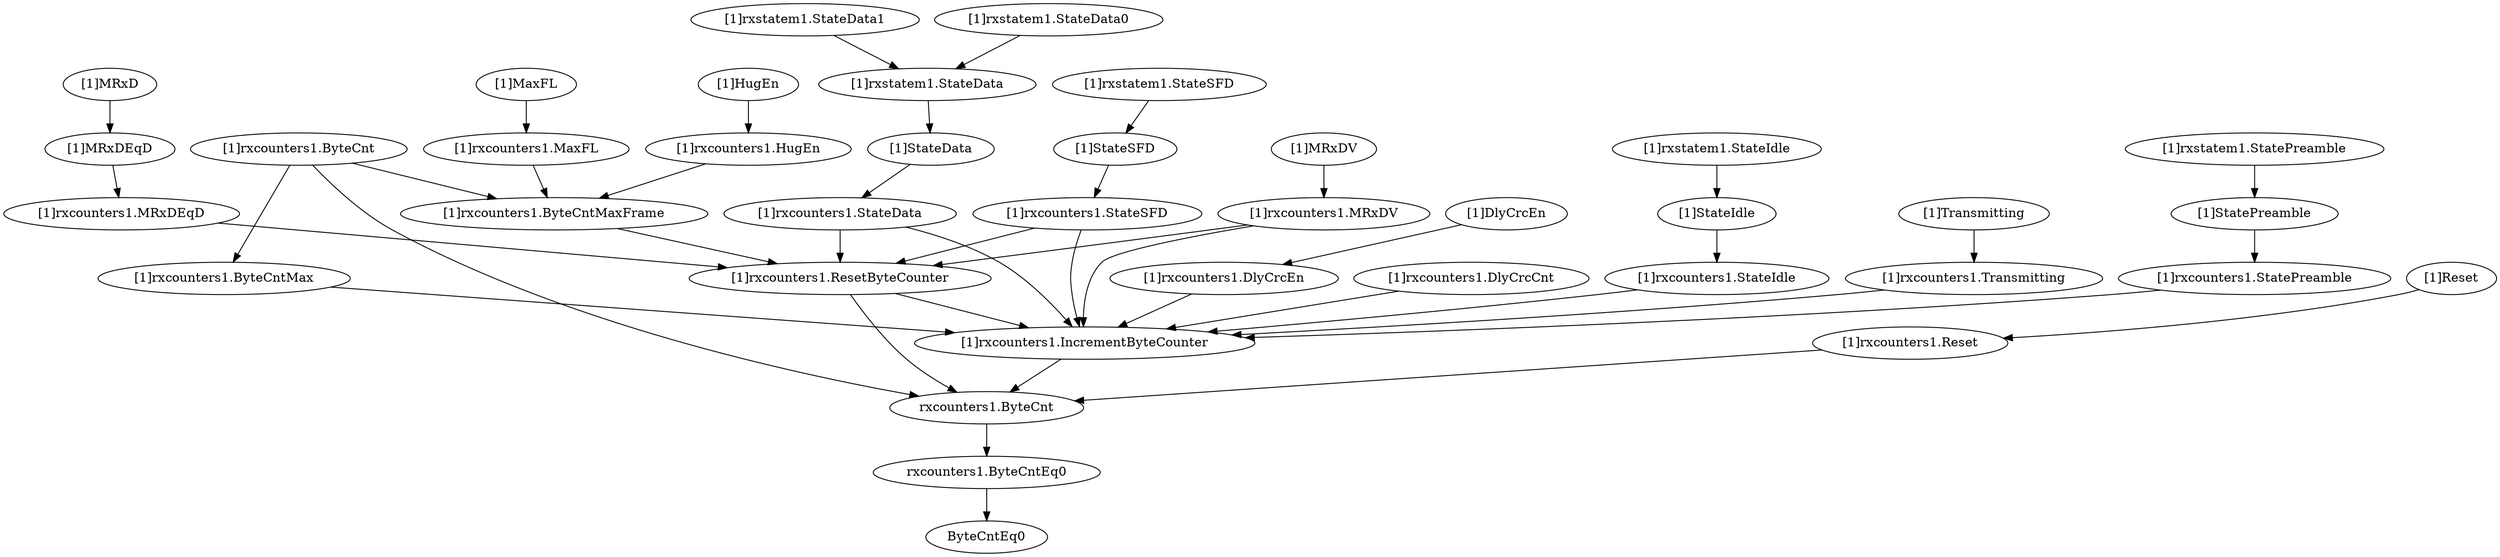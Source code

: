strict digraph "" {
	"[1]rxcounters1.ByteCnt"	 [complexity=24,
		importance=0.0620311405036,
		rank=0.00258463085432];
	"[1]rxcounters1.ByteCntMaxFrame"	 [complexity=20,
		importance=0.0492428311301,
		rank=0.00246214155651];
	"[1]rxcounters1.ByteCnt" -> "[1]rxcounters1.ByteCntMaxFrame";
	"[1]rxcounters1.ByteCntMax"	 [complexity=14,
		importance=0.037094299732,
		rank=0.002649592838];
	"[1]rxcounters1.ByteCnt" -> "[1]rxcounters1.ByteCntMax";
	"rxcounters1.ByteCnt"	 [complexity=2,
		importance=0.0209587659337,
		rank=0.0104793829669];
	"[1]rxcounters1.ByteCnt" -> "rxcounters1.ByteCnt";
	"[1]Transmitting"	 [complexity=14,
		importance=0.0404335258433,
		rank=0.00288810898881];
	"[1]rxcounters1.Transmitting"	 [complexity=14,
		importance=0.0374211296263,
		rank=0.00267293783045];
	"[1]Transmitting" -> "[1]rxcounters1.Transmitting";
	"[1]rxstatem1.StateData"	 [complexity=20,
		importance=0.055179151621,
		rank=0.00275895758105];
	"[1]StateData"	 [complexity=20,
		importance=0.048985104774,
		rank=0.0024492552387];
	"[1]rxstatem1.StateData" -> "[1]StateData";
	"[1]StatePreamble"	 [complexity=14,
		importance=0.0429343567724,
		rank=0.00306673976945];
	"[1]rxcounters1.StatePreamble"	 [complexity=14,
		importance=0.0387567489581,
		rank=0.00276833921129];
	"[1]StatePreamble" -> "[1]rxcounters1.StatePreamble";
	"[1]rxcounters1.MaxFL"	 [complexity=24,
		importance=0.0537614498525,
		rank=0.00224006041052];
	"[1]rxcounters1.MaxFL" -> "[1]rxcounters1.ByteCntMaxFrame";
	"[1]rxcounters1.StateData"	 [complexity=20,
		importance=0.0444245363967,
		rank=0.00222122681984];
	"[1]rxcounters1.IncrementByteCounter"	 [complexity=3,
		importance=0.0336556221566,
		rank=0.0112185407189];
	"[1]rxcounters1.StateData" -> "[1]rxcounters1.IncrementByteCounter";
	"[1]rxcounters1.ResetByteCounter"	 [complexity=14,
		importance=0.0412854505706,
		rank=0.00294896075504];
	"[1]rxcounters1.StateData" -> "[1]rxcounters1.ResetByteCounter";
	"[1]rxcounters1.ByteCntMaxFrame" -> "[1]rxcounters1.ResetByteCounter";
	"[1]rxcounters1.StatePreamble" -> "[1]rxcounters1.IncrementByteCounter";
	"[1]rxcounters1.Reset"	 [complexity=3,
		importance=0.0659283314525,
		rank=0.0219761104842];
	"[1]rxcounters1.Reset" -> "rxcounters1.ByteCnt";
	"[1]rxstatem1.StateData1"	 [complexity=23,
		importance=0.0627912348905,
		rank=0.00273005369089];
	"[1]rxstatem1.StateData1" -> "[1]rxstatem1.StateData";
	"[1]rxcounters1.MRxDEqD"	 [complexity=20,
		importance=0.0451047529679,
		rank=0.0022552376484];
	"[1]rxcounters1.MRxDEqD" -> "[1]rxcounters1.ResetByteCounter";
	"[1]MaxFL"	 [complexity=24,
		importance=0.0567738460696,
		rank=0.00236557691956];
	"[1]MaxFL" -> "[1]rxcounters1.MaxFL";
	"[1]rxstatem1.StateData0"	 [complexity=23,
		importance=0.0628501552955,
		rank=0.00273261544763];
	"[1]rxstatem1.StateData0" -> "[1]rxstatem1.StateData";
	"[1]rxcounters1.IncrementByteCounter" -> "rxcounters1.ByteCnt";
	"[1]rxstatem1.StateIdle"	 [complexity=14,
		importance=0.0484508293185,
		rank=0.00346077352275];
	"[1]StateIdle"	 [complexity=14,
		importance=0.0412348189448,
		rank=0.00294534421034];
	"[1]rxstatem1.StateIdle" -> "[1]StateIdle";
	"[1]StateSFD"	 [complexity=20,
		importance=0.0494069661685,
		rank=0.00247034830842];
	"[1]rxcounters1.StateSFD"	 [complexity=20,
		importance=0.0453195933159,
		rank=0.0022659796658];
	"[1]StateSFD" -> "[1]rxcounters1.StateSFD";
	"[1]MRxDV"	 [complexity=20,
		importance=0.0476114875057,
		rank=0.00238057437529];
	"[1]rxcounters1.MRxDV"	 [complexity=20,
		importance=0.0445990912887,
		rank=0.00222995456443];
	"[1]MRxDV" -> "[1]rxcounters1.MRxDV";
	"[1]rxcounters1.MRxDV" -> "[1]rxcounters1.IncrementByteCounter";
	"[1]rxcounters1.MRxDV" -> "[1]rxcounters1.ResetByteCounter";
	"[1]rxcounters1.StateSFD" -> "[1]rxcounters1.IncrementByteCounter";
	"[1]rxcounters1.StateSFD" -> "[1]rxcounters1.ResetByteCounter";
	"[1]rxstatem1.StateSFD"	 [complexity=20,
		importance=0.0580065691924,
		rank=0.00290032845962];
	"[1]rxstatem1.StateSFD" -> "[1]StateSFD";
	"[1]rxstatem1.StatePreamble"	 [complexity=14,
		importance=0.049925569694,
		rank=0.003566112121];
	"[1]rxstatem1.StatePreamble" -> "[1]StatePreamble";
	"[1]HugEn"	 [complexity=24,
		importance=0.0567738460696,
		rank=0.00236557691956];
	"[1]rxcounters1.HugEn"	 [complexity=24,
		importance=0.0537614498525,
		rank=0.00224006041052];
	"[1]HugEn" -> "[1]rxcounters1.HugEn";
	"rxcounters1.ByteCntEq0"	 [complexity=0,
		importance=0.00817045656025,
		rank=0.0];
	ByteCntEq0	 [complexity=0,
		importance=0.0047317789848,
		rank=0.0];
	"rxcounters1.ByteCntEq0" -> ByteCntEq0;
	"[1]rxcounters1.StateIdle"	 [complexity=14,
		importance=0.0373204055579,
		rank=0.00266574325413];
	"[1]StateIdle" -> "[1]rxcounters1.StateIdle";
	"[1]MRxDEqD"	 [complexity=20,
		importance=0.0483323238286,
		rank=0.00241661619143];
	"[1]MRxDEqD" -> "[1]rxcounters1.MRxDEqD";
	"[1]rxcounters1.DlyCrcEn"	 [complexity=14,
		importance=0.0371700925421,
		rank=0.00265500661015];
	"[1]rxcounters1.DlyCrcEn" -> "[1]rxcounters1.IncrementByteCounter";
	"[1]Reset"	 [complexity=3,
		importance=0.0689407276696,
		rank=0.0229802425565];
	"[1]Reset" -> "[1]rxcounters1.Reset";
	"[1]rxcounters1.ResetByteCounter" -> "[1]rxcounters1.IncrementByteCounter";
	"[1]rxcounters1.ResetByteCounter" -> "rxcounters1.ByteCnt";
	"[1]rxcounters1.StateIdle" -> "[1]rxcounters1.IncrementByteCounter";
	"[1]DlyCrcEn"	 [complexity=14,
		importance=0.0401824887591,
		rank=0.00287017776851];
	"[1]DlyCrcEn" -> "[1]rxcounters1.DlyCrcEn";
	"[1]MRxD"	 [complexity=22,
		importance=0.0513447200456,
		rank=0.00233385091117];
	"[1]MRxD" -> "[1]MRxDEqD";
	"[1]StateData" -> "[1]rxcounters1.StateData";
	"[1]rxcounters1.HugEn" -> "[1]rxcounters1.ByteCntMaxFrame";
	"[1]rxcounters1.ByteCntMax" -> "[1]rxcounters1.IncrementByteCounter";
	"rxcounters1.ByteCnt" -> "rxcounters1.ByteCntEq0";
	"[1]rxcounters1.DlyCrcCnt"	 [complexity=14,
		importance=0.0419772817743,
		rank=0.00299837726959];
	"[1]rxcounters1.DlyCrcCnt" -> "[1]rxcounters1.IncrementByteCounter";
	"[1]rxcounters1.Transmitting" -> "[1]rxcounters1.IncrementByteCounter";
}
